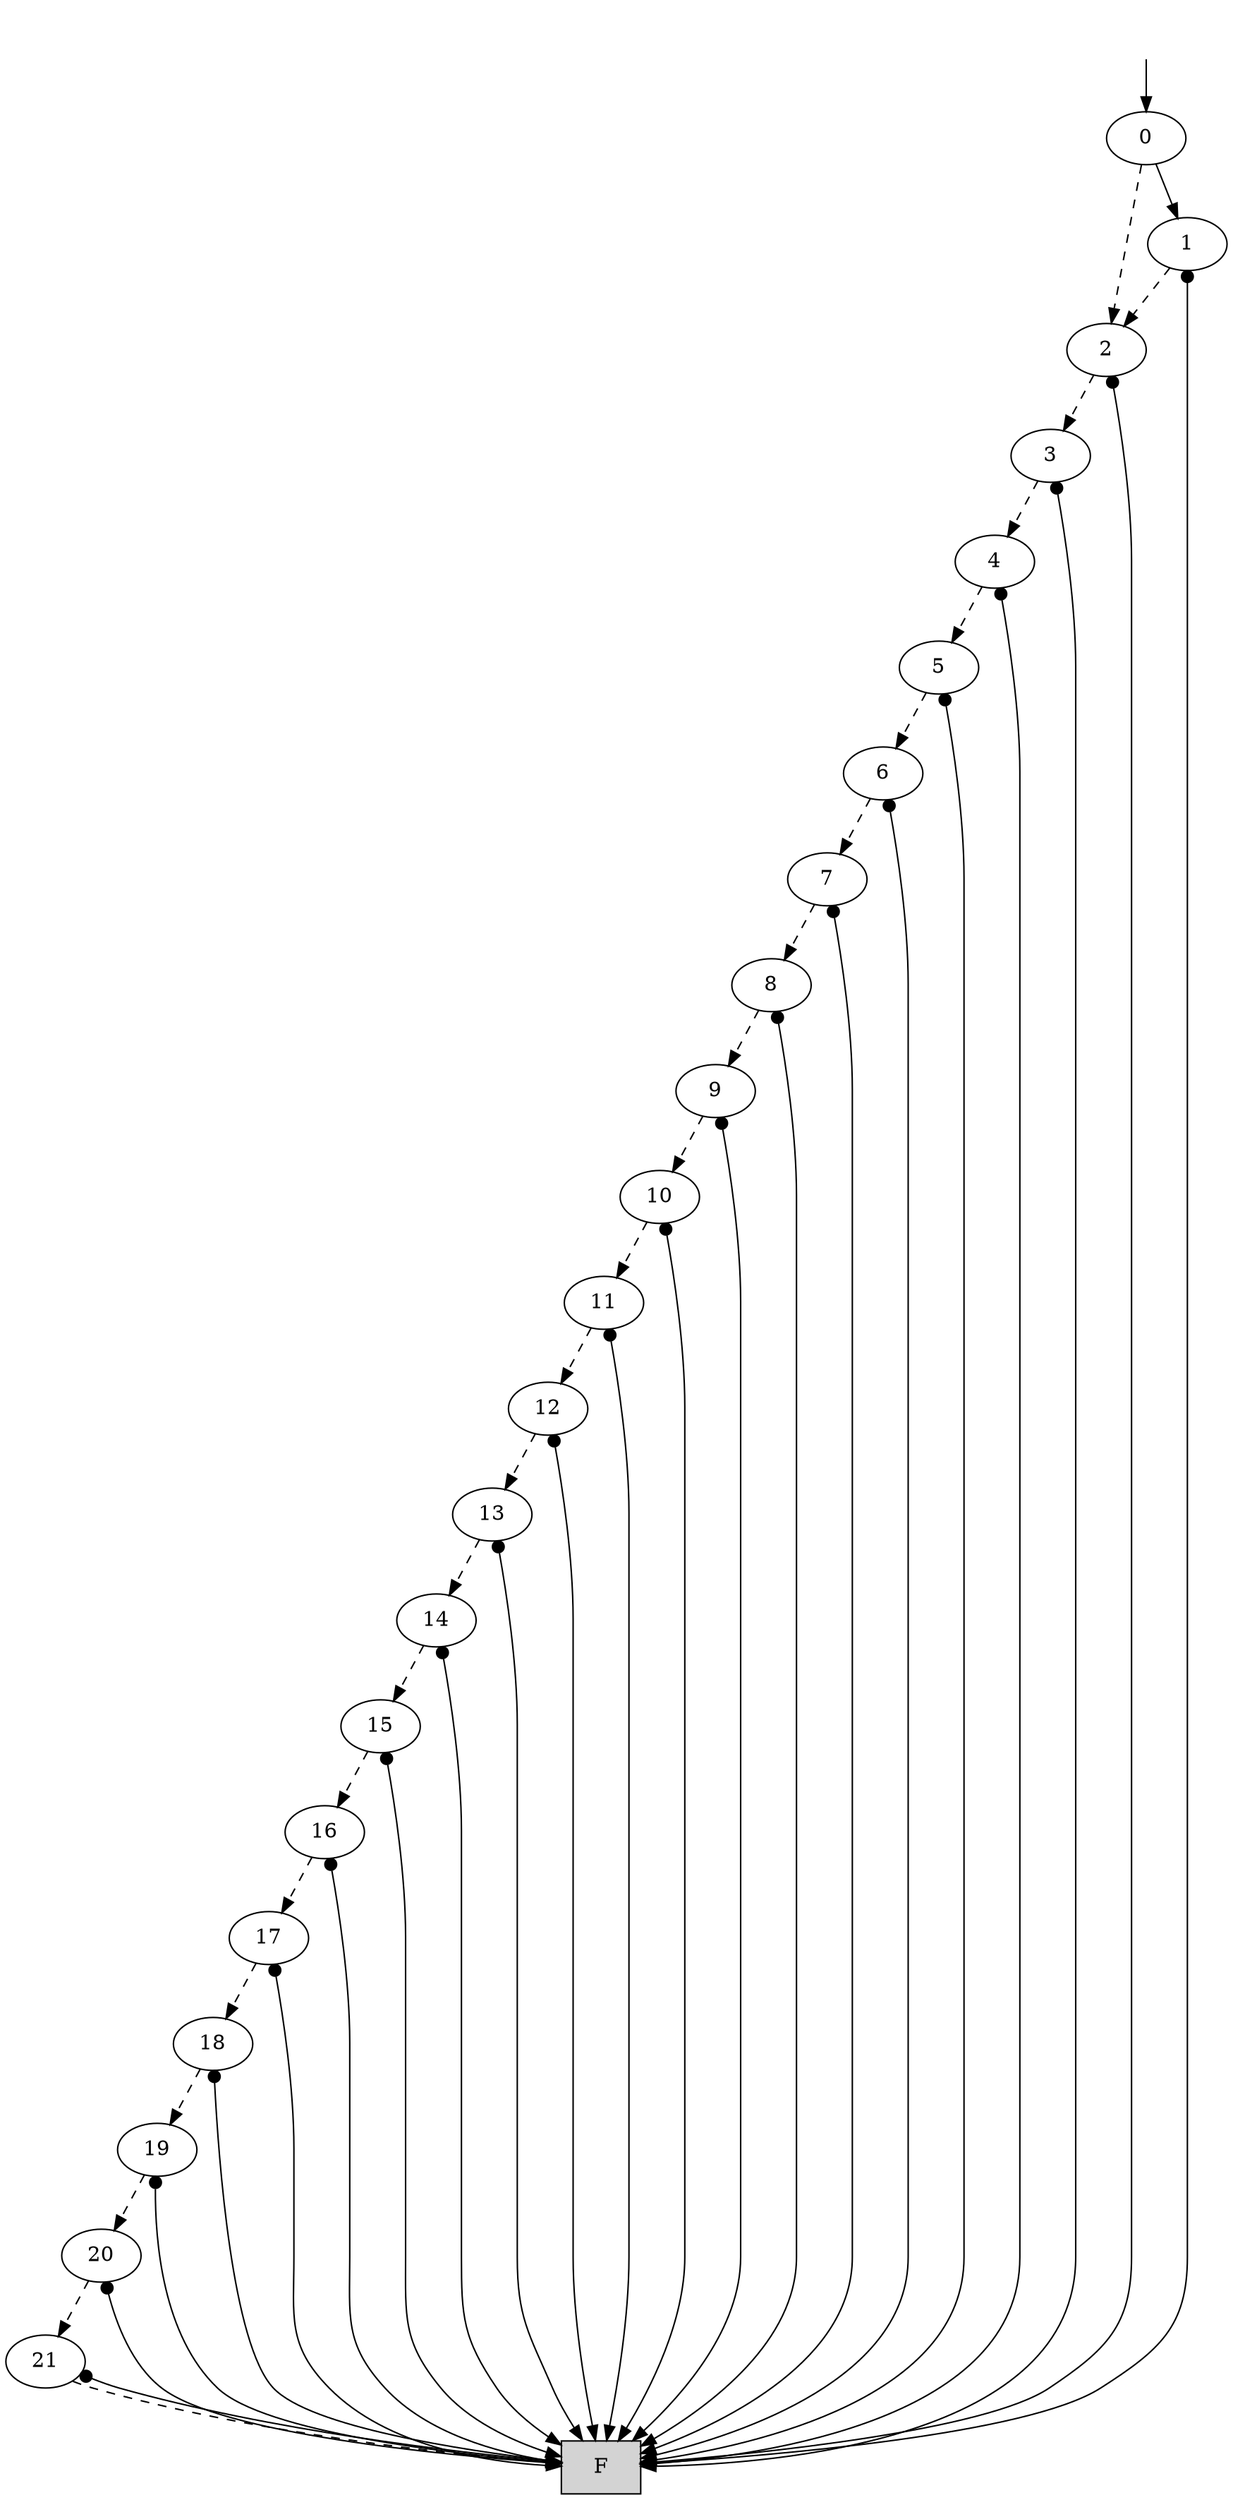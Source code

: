 digraph "DD" {
graph [dpi = 300];
center = true;
edge [dir = forward];
root [style=invis];
root -> 16777289 [style=solid dir=both arrowtail=none];
16777289 [label="0"];
58720269 [label="2"];
16777288 [label="3"];
58720268 [label="4"];
16777287 [label="5"];
58720267 [label="6"];
16777286 [label="7"];
16777285 [label="8"];
58720266 [label="9"];
16777284 [label="10"];
58720265 [label="11"];
16777283 [label="12"];
58720264 [label="13"];
16777282 [label="14"];
58720263 [label="15"];
16777281 [label="16"];
16777280 [label="17"];
16777279 [label="18"];
16777278 [label="19"];
16777277 [label="20"];
16777237 [label="21"];
0 [shape=box, style=filled, label="F"];
16777237 -> 0 [style=dashed];
16777237 -> 0 [style=solid dir=both arrowtail=dot];
16777277 -> 16777237 [style=dashed];
16777277 -> 0 [style=solid dir=both arrowtail=dot];
16777278 -> 16777277 [style=dashed];
16777278 -> 0 [style=solid dir=both arrowtail=dot];
16777279 -> 16777278 [style=dashed];
16777279 -> 0 [style=solid dir=both arrowtail=dot];
16777280 -> 16777279 [style=dashed];
16777280 -> 0 [style=solid dir=both arrowtail=dot];
16777281 -> 16777280 [style=dashed];
16777281 -> 0 [style=solid dir=both arrowtail=dot];
58720263 -> 16777281 [style=dashed];
58720263 -> 0 [style=solid dir=both arrowtail=dot];
16777282 -> 58720263 [style=dashed];
16777282 -> 0 [style=solid dir=both arrowtail=dot];
58720264 -> 16777282 [style=dashed];
58720264 -> 0 [style=solid dir=both arrowtail=dot];
16777283 -> 58720264 [style=dashed];
16777283 -> 0 [style=solid dir=both arrowtail=dot];
58720265 -> 16777283 [style=dashed];
58720265 -> 0 [style=solid dir=both arrowtail=dot];
16777284 -> 58720265 [style=dashed];
16777284 -> 0 [style=solid dir=both arrowtail=dot];
58720266 -> 16777284 [style=dashed];
58720266 -> 0 [style=solid dir=both arrowtail=dot];
16777285 -> 58720266 [style=dashed];
16777285 -> 0 [style=solid dir=both arrowtail=dot];
16777286 -> 16777285 [style=dashed];
16777286 -> 0 [style=solid dir=both arrowtail=dot];
58720267 -> 16777286 [style=dashed];
58720267 -> 0 [style=solid dir=both arrowtail=dot];
16777287 -> 58720267 [style=dashed];
16777287 -> 0 [style=solid dir=both arrowtail=dot];
58720268 -> 16777287 [style=dashed];
58720268 -> 0 [style=solid dir=both arrowtail=dot];
16777288 -> 58720268 [style=dashed];
16777288 -> 0 [style=solid dir=both arrowtail=dot];
58720269 -> 16777288 [style=dashed];
58720269 -> 0 [style=solid dir=both arrowtail=dot];
58720270 [label="1"];
58720270 -> 58720269 [style=dashed];
58720270 -> 0 [style=solid dir=both arrowtail=dot];
16777289 -> 58720269 [style=dashed];
16777289 -> 58720270 [style=solid dir=both arrowtail=none];
}
